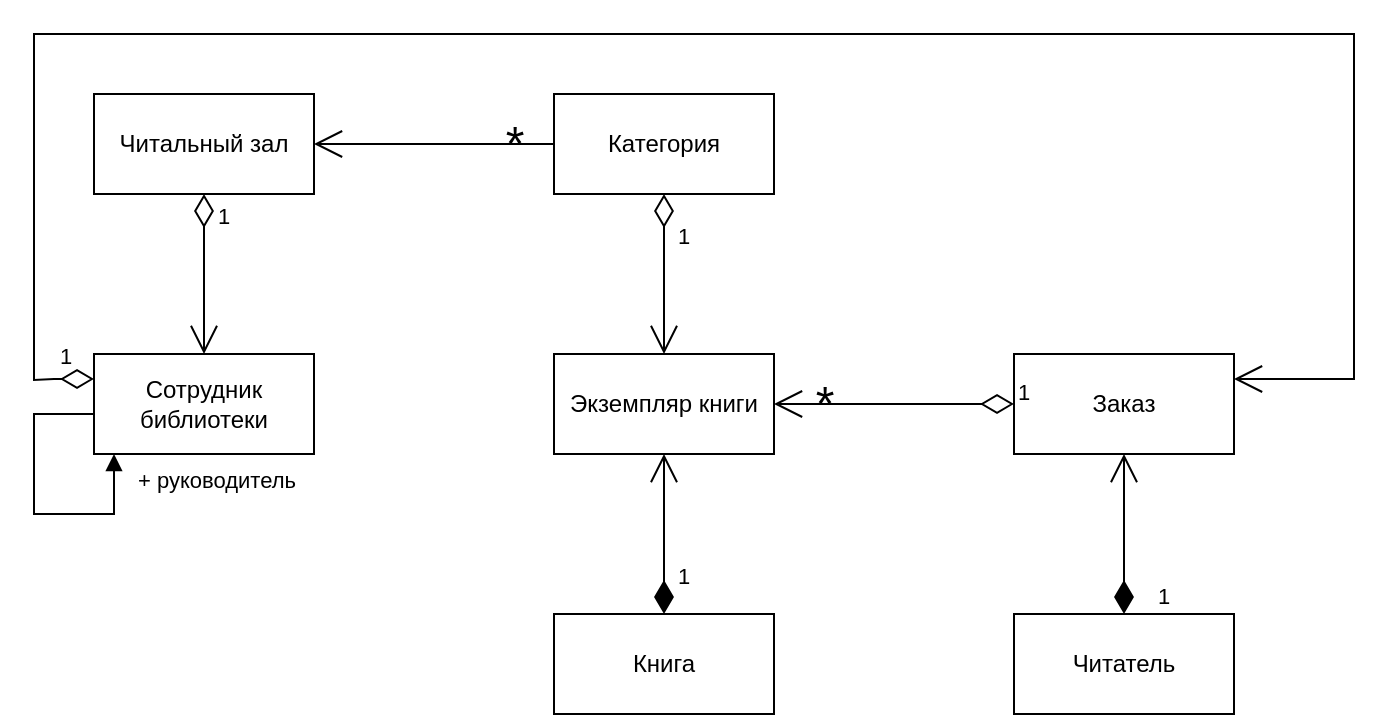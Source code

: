<mxfile version="24.7.17">
  <diagram id="R2lEEEUBdFMjLlhIrx00" name="Page-1">
    <mxGraphModel dx="1089" dy="461" grid="1" gridSize="10" guides="1" tooltips="1" connect="1" arrows="1" fold="1" page="1" pageScale="1" pageWidth="850" pageHeight="1100" math="0" shadow="0" extFonts="Permanent Marker^https://fonts.googleapis.com/css?family=Permanent+Marker">
      <root>
        <mxCell id="0" />
        <mxCell id="1" parent="0" />
        <mxCell id="SvtOf54RBf60w3_c9CGu-33" value="Категория" style="html=1;whiteSpace=wrap;" parent="1" vertex="1">
          <mxGeometry x="370" y="150" width="110" height="50" as="geometry" />
        </mxCell>
        <mxCell id="0h4Iew1tskDNgC4aMu7y-2" value="Читатель" style="rounded=0;whiteSpace=wrap;html=1;" parent="1" vertex="1">
          <mxGeometry x="600" y="410" width="110" height="50" as="geometry" />
        </mxCell>
        <mxCell id="0h4Iew1tskDNgC4aMu7y-3" value="Экземпляр книги" style="rounded=0;whiteSpace=wrap;html=1;" parent="1" vertex="1">
          <mxGeometry x="370" y="280" width="110" height="50" as="geometry" />
        </mxCell>
        <mxCell id="0h4Iew1tskDNgC4aMu7y-5" value="Сотрудник библиотеки" style="rounded=0;whiteSpace=wrap;html=1;" parent="1" vertex="1">
          <mxGeometry x="140" y="280" width="110" height="50" as="geometry" />
        </mxCell>
        <mxCell id="0h4Iew1tskDNgC4aMu7y-6" value="Заказ" style="rounded=0;whiteSpace=wrap;html=1;" parent="1" vertex="1">
          <mxGeometry x="600" y="280" width="110" height="50" as="geometry" />
        </mxCell>
        <mxCell id="cF-gUw_3_0S-GjEwgFrB-4" value="Читальный зал" style="html=1;whiteSpace=wrap;" parent="1" vertex="1">
          <mxGeometry x="140" y="150" width="110" height="50" as="geometry" />
        </mxCell>
        <mxCell id="cF-gUw_3_0S-GjEwgFrB-5" value="Книга" style="html=1;whiteSpace=wrap;" parent="1" vertex="1">
          <mxGeometry x="370" y="410" width="110" height="50" as="geometry" />
        </mxCell>
        <mxCell id="cF-gUw_3_0S-GjEwgFrB-9" value="+ руководитель" style="endArrow=block;endFill=1;html=1;edgeStyle=orthogonalEdgeStyle;align=left;verticalAlign=top;rounded=0;" parent="1" edge="1">
          <mxGeometry x="1" y="-10" relative="1" as="geometry">
            <mxPoint x="140" y="310" as="sourcePoint" />
            <mxPoint x="150" y="330" as="targetPoint" />
            <Array as="points">
              <mxPoint x="110" y="310" />
              <mxPoint x="110" y="360" />
              <mxPoint x="150" y="360" />
            </Array>
            <mxPoint as="offset" />
          </mxGeometry>
        </mxCell>
        <mxCell id="cF-gUw_3_0S-GjEwgFrB-12" value="1" style="endArrow=open;html=1;endSize=12;startArrow=diamondThin;startSize=14;startFill=0;edgeStyle=orthogonalEdgeStyle;align=left;verticalAlign=bottom;rounded=0;entryX=0.5;entryY=0;entryDx=0;entryDy=0;" parent="1" source="SvtOf54RBf60w3_c9CGu-33" target="0h4Iew1tskDNgC4aMu7y-3" edge="1">
          <mxGeometry x="-0.25" y="5" relative="1" as="geometry">
            <mxPoint x="320" y="310" as="sourcePoint" />
            <mxPoint x="480" y="310" as="targetPoint" />
            <mxPoint as="offset" />
          </mxGeometry>
        </mxCell>
        <mxCell id="cF-gUw_3_0S-GjEwgFrB-25" value="1" style="endArrow=open;html=1;endSize=12;startArrow=diamondThin;startSize=14;startFill=1;edgeStyle=orthogonalEdgeStyle;align=left;verticalAlign=bottom;rounded=0;exitX=0.5;exitY=0;exitDx=0;exitDy=0;entryX=0.5;entryY=1;entryDx=0;entryDy=0;" parent="1" source="0h4Iew1tskDNgC4aMu7y-2" target="0h4Iew1tskDNgC4aMu7y-6" edge="1">
          <mxGeometry x="-1" y="-15" relative="1" as="geometry">
            <mxPoint x="340" y="300" as="sourcePoint" />
            <mxPoint x="500" y="300" as="targetPoint" />
            <mxPoint as="offset" />
          </mxGeometry>
        </mxCell>
        <mxCell id="cF-gUw_3_0S-GjEwgFrB-26" value="1" style="endArrow=open;html=1;endSize=12;startArrow=diamondThin;startSize=14;startFill=0;edgeStyle=orthogonalEdgeStyle;align=left;verticalAlign=bottom;rounded=0;exitX=0.5;exitY=1;exitDx=0;exitDy=0;entryX=0.5;entryY=0;entryDx=0;entryDy=0;" parent="1" source="cF-gUw_3_0S-GjEwgFrB-4" target="0h4Iew1tskDNgC4aMu7y-5" edge="1">
          <mxGeometry x="-0.5" y="5" relative="1" as="geometry">
            <mxPoint x="340" y="300" as="sourcePoint" />
            <mxPoint x="500" y="300" as="targetPoint" />
            <mxPoint as="offset" />
          </mxGeometry>
        </mxCell>
        <mxCell id="tLvQyCK09FURuH6oaMvJ-1" value="1" style="endArrow=open;html=1;endSize=12;startArrow=diamondThin;startSize=14;startFill=0;edgeStyle=orthogonalEdgeStyle;align=left;verticalAlign=bottom;rounded=0;entryX=1;entryY=0.25;entryDx=0;entryDy=0;exitX=0;exitY=0.25;exitDx=0;exitDy=0;" parent="1" source="0h4Iew1tskDNgC4aMu7y-5" target="0h4Iew1tskDNgC4aMu7y-6" edge="1">
          <mxGeometry x="-0.964" y="-3" relative="1" as="geometry">
            <mxPoint x="130" y="280" as="sourcePoint" />
            <mxPoint x="510" y="330" as="targetPoint" />
            <Array as="points">
              <mxPoint x="120" y="293" />
              <mxPoint x="110" y="293" />
              <mxPoint x="110" y="120" />
              <mxPoint x="770" y="120" />
              <mxPoint x="770" y="293" />
            </Array>
            <mxPoint as="offset" />
          </mxGeometry>
        </mxCell>
        <mxCell id="tLvQyCK09FURuH6oaMvJ-3" value="1" style="endArrow=open;html=1;endSize=12;startArrow=diamondThin;startSize=14;startFill=1;edgeStyle=orthogonalEdgeStyle;align=left;verticalAlign=bottom;rounded=0;exitX=0.5;exitY=0;exitDx=0;exitDy=0;entryX=0.5;entryY=1;entryDx=0;entryDy=0;" parent="1" source="cF-gUw_3_0S-GjEwgFrB-5" target="0h4Iew1tskDNgC4aMu7y-3" edge="1">
          <mxGeometry x="-0.75" y="-5" relative="1" as="geometry">
            <mxPoint x="330" y="320" as="sourcePoint" />
            <mxPoint x="490" y="320" as="targetPoint" />
            <mxPoint as="offset" />
          </mxGeometry>
        </mxCell>
        <mxCell id="47LwumehFTuVhsgCFYjJ-1" value="&lt;font style=&quot;font-size: 24px;&quot;&gt;*&lt;/font&gt;" style="text;html=1;align=center;verticalAlign=middle;resizable=0;points=[];autosize=1;strokeColor=none;fillColor=none;" vertex="1" parent="1">
          <mxGeometry x="335" y="155" width="30" height="40" as="geometry" />
        </mxCell>
        <mxCell id="47LwumehFTuVhsgCFYjJ-3" value="" style="endArrow=open;endFill=1;endSize=12;html=1;rounded=0;exitX=0;exitY=0.5;exitDx=0;exitDy=0;entryX=1;entryY=0.5;entryDx=0;entryDy=0;" edge="1" parent="1" source="SvtOf54RBf60w3_c9CGu-33" target="cF-gUw_3_0S-GjEwgFrB-4">
          <mxGeometry width="160" relative="1" as="geometry">
            <mxPoint x="340" y="340" as="sourcePoint" />
            <mxPoint x="500" y="340" as="targetPoint" />
          </mxGeometry>
        </mxCell>
        <mxCell id="47LwumehFTuVhsgCFYjJ-6" value="&lt;font style=&quot;font-size: 24px;&quot;&gt;*&lt;/font&gt;" style="text;html=1;align=center;verticalAlign=middle;resizable=0;points=[];autosize=1;strokeColor=none;fillColor=none;" vertex="1" parent="1">
          <mxGeometry x="490" y="285" width="30" height="40" as="geometry" />
        </mxCell>
        <mxCell id="47LwumehFTuVhsgCFYjJ-10" value="1" style="endArrow=open;html=1;endSize=12;startArrow=diamondThin;startSize=14;startFill=0;edgeStyle=orthogonalEdgeStyle;align=left;verticalAlign=bottom;rounded=0;exitX=0;exitY=0.5;exitDx=0;exitDy=0;entryX=1;entryY=0.5;entryDx=0;entryDy=0;" edge="1" parent="1" source="0h4Iew1tskDNgC4aMu7y-6" target="0h4Iew1tskDNgC4aMu7y-3">
          <mxGeometry x="-1" y="3" relative="1" as="geometry">
            <mxPoint x="340" y="340" as="sourcePoint" />
            <mxPoint x="500" y="340" as="targetPoint" />
          </mxGeometry>
        </mxCell>
      </root>
    </mxGraphModel>
  </diagram>
</mxfile>

